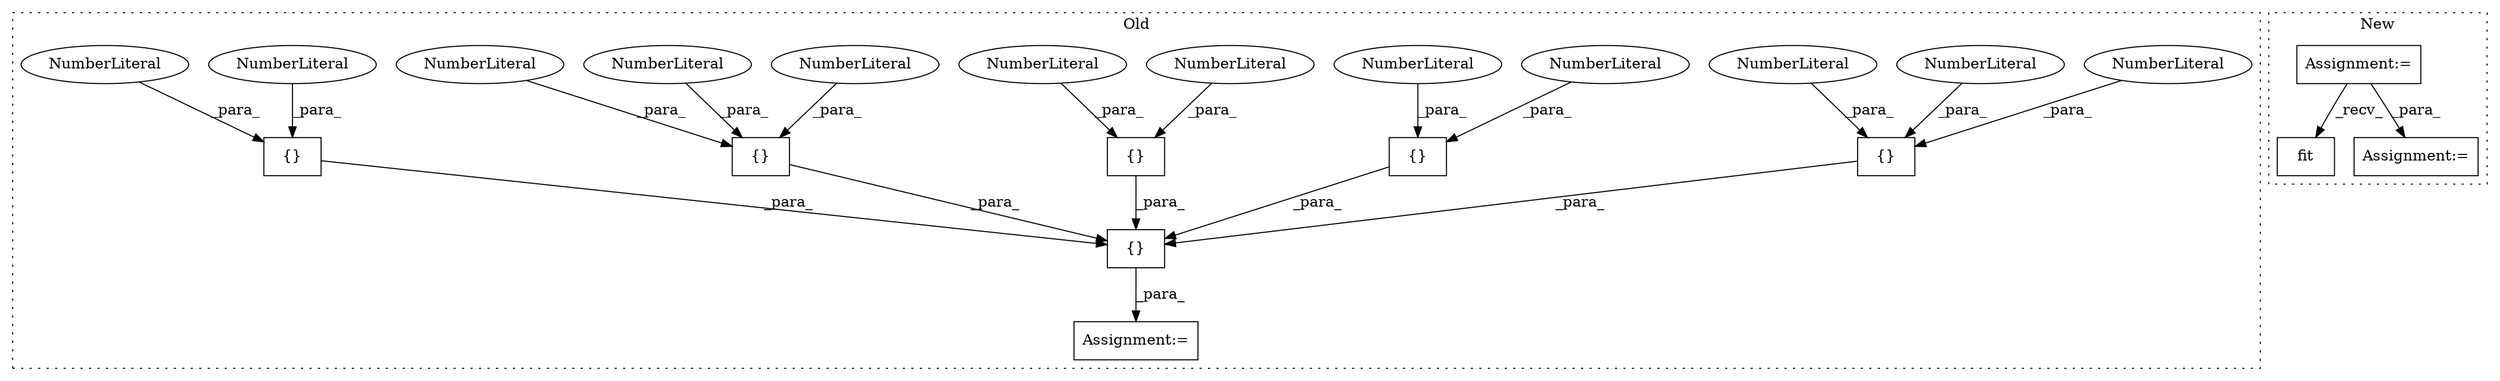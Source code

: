 digraph G {
subgraph cluster0 {
1 [label="{}" a="4" s="1239,1245" l="1,1" shape="box"];
3 [label="Assignment:=" a="7" s="1167" l="1" shape="box"];
6 [label="NumberLiteral" a="34" s="1240" l="1" shape="ellipse"];
7 [label="NumberLiteral" a="34" s="1244" l="1" shape="ellipse"];
8 [label="{}" a="4" s="1205,1211" l="1,1" shape="box"];
9 [label="NumberLiteral" a="34" s="1206" l="1" shape="ellipse"];
10 [label="{}" a="4" s="1195,1273" l="1,1" shape="box"];
11 [label="NumberLiteral" a="34" s="1242" l="1" shape="ellipse"];
12 [label="{}" a="4" s="1197,1203" l="1,1" shape="box"];
13 [label="NumberLiteral" a="34" s="1210" l="1" shape="ellipse"];
14 [label="{}" a="4" s="1257,1263" l="1,1" shape="box"];
15 [label="NumberLiteral" a="34" s="1200" l="1" shape="ellipse"];
16 [label="NumberLiteral" a="34" s="1258" l="1" shape="ellipse"];
17 [label="{}" a="4" s="1231,1237" l="1,1" shape="box"];
18 [label="NumberLiteral" a="34" s="1262" l="1" shape="ellipse"];
19 [label="NumberLiteral" a="34" s="1232" l="1" shape="ellipse"];
20 [label="NumberLiteral" a="34" s="1202" l="1" shape="ellipse"];
21 [label="NumberLiteral" a="34" s="1234" l="1" shape="ellipse"];
22 [label="NumberLiteral" a="34" s="1198" l="1" shape="ellipse"];
label = "Old";
style="dotted";
}
subgraph cluster1 {
2 [label="fit" a="32" s="1834" l="5" shape="box"];
4 [label="Assignment:=" a="7" s="1542" l="1" shape="box"];
5 [label="Assignment:=" a="7" s="1846" l="1" shape="box"];
label = "New";
style="dotted";
}
1 -> 10 [label="_para_"];
4 -> 5 [label="_para_"];
4 -> 2 [label="_recv_"];
6 -> 1 [label="_para_"];
7 -> 1 [label="_para_"];
8 -> 10 [label="_para_"];
9 -> 8 [label="_para_"];
10 -> 3 [label="_para_"];
11 -> 1 [label="_para_"];
12 -> 10 [label="_para_"];
13 -> 8 [label="_para_"];
14 -> 10 [label="_para_"];
15 -> 12 [label="_para_"];
16 -> 14 [label="_para_"];
17 -> 10 [label="_para_"];
18 -> 14 [label="_para_"];
19 -> 17 [label="_para_"];
20 -> 12 [label="_para_"];
21 -> 17 [label="_para_"];
22 -> 12 [label="_para_"];
}